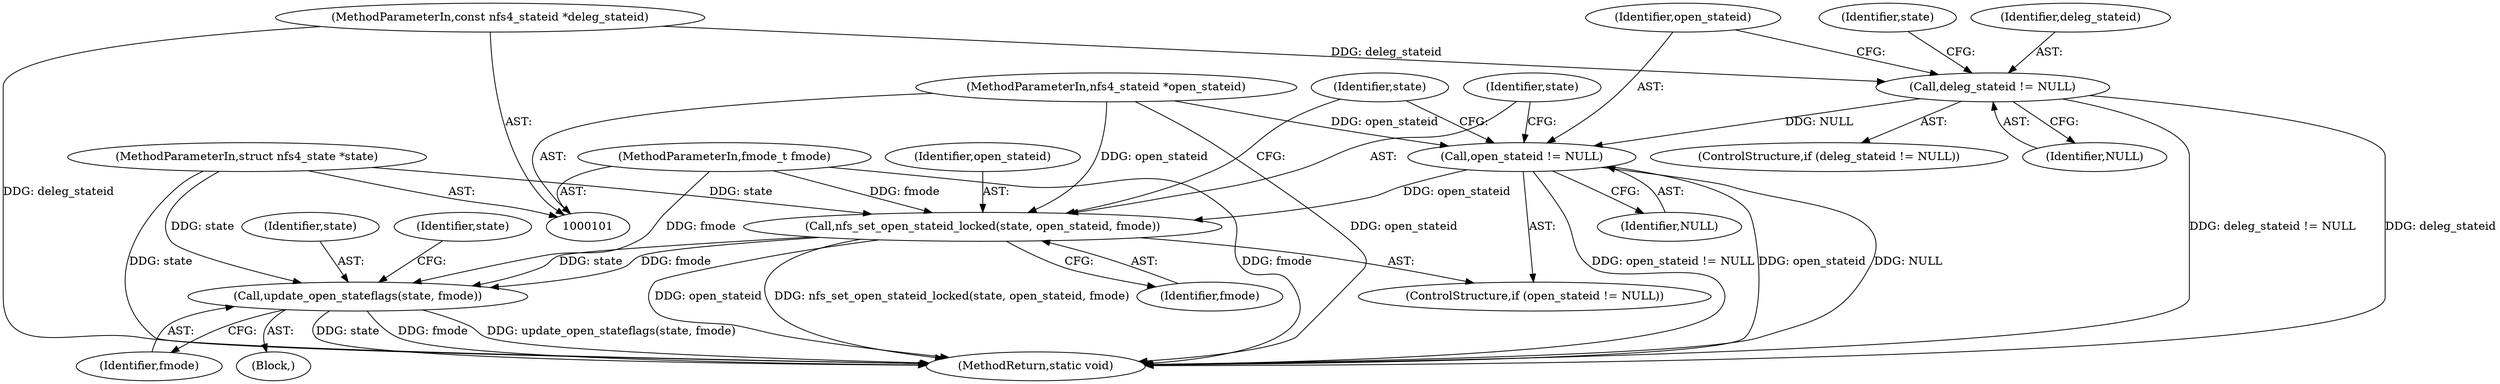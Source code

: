 digraph "0_linux_dc0b027dfadfcb8a5504f7d8052754bf8d501ab9_0@API" {
"1000142" [label="(Call,nfs_set_open_stateid_locked(state, open_stateid, fmode))"];
"1000102" [label="(MethodParameterIn,struct nfs4_state *state)"];
"1000139" [label="(Call,open_stateid != NULL)"];
"1000103" [label="(MethodParameterIn,nfs4_stateid *open_stateid)"];
"1000113" [label="(Call,deleg_stateid != NULL)"];
"1000104" [label="(MethodParameterIn,const nfs4_stateid *deleg_stateid)"];
"1000105" [label="(MethodParameterIn,fmode_t fmode)"];
"1000158" [label="(Call,update_open_stateflags(state, fmode))"];
"1000112" [label="(ControlStructure,if (deleg_stateid != NULL))"];
"1000158" [label="(Call,update_open_stateflags(state, fmode))"];
"1000144" [label="(Identifier,open_stateid)"];
"1000114" [label="(Identifier,deleg_stateid)"];
"1000159" [label="(Identifier,state)"];
"1000138" [label="(ControlStructure,if (open_stateid != NULL))"];
"1000142" [label="(Call,nfs_set_open_stateid_locked(state, open_stateid, fmode))"];
"1000105" [label="(MethodParameterIn,fmode_t fmode)"];
"1000113" [label="(Call,deleg_stateid != NULL)"];
"1000102" [label="(MethodParameterIn,struct nfs4_state *state)"];
"1000115" [label="(Identifier,NULL)"];
"1000140" [label="(Identifier,open_stateid)"];
"1000165" [label="(Identifier,state)"];
"1000141" [label="(Identifier,NULL)"];
"1000104" [label="(MethodParameterIn,const nfs4_stateid *deleg_stateid)"];
"1000120" [label="(Identifier,state)"];
"1000143" [label="(Identifier,state)"];
"1000139" [label="(Call,open_stateid != NULL)"];
"1000106" [label="(Block,)"];
"1000145" [label="(Identifier,fmode)"];
"1000160" [label="(Identifier,fmode)"];
"1000103" [label="(MethodParameterIn,nfs4_stateid *open_stateid)"];
"1000149" [label="(Identifier,state)"];
"1000168" [label="(MethodReturn,static void)"];
"1000142" -> "1000138"  [label="AST: "];
"1000142" -> "1000145"  [label="CFG: "];
"1000143" -> "1000142"  [label="AST: "];
"1000144" -> "1000142"  [label="AST: "];
"1000145" -> "1000142"  [label="AST: "];
"1000149" -> "1000142"  [label="CFG: "];
"1000142" -> "1000168"  [label="DDG: nfs_set_open_stateid_locked(state, open_stateid, fmode)"];
"1000142" -> "1000168"  [label="DDG: open_stateid"];
"1000102" -> "1000142"  [label="DDG: state"];
"1000139" -> "1000142"  [label="DDG: open_stateid"];
"1000103" -> "1000142"  [label="DDG: open_stateid"];
"1000105" -> "1000142"  [label="DDG: fmode"];
"1000142" -> "1000158"  [label="DDG: state"];
"1000142" -> "1000158"  [label="DDG: fmode"];
"1000102" -> "1000101"  [label="AST: "];
"1000102" -> "1000168"  [label="DDG: state"];
"1000102" -> "1000158"  [label="DDG: state"];
"1000139" -> "1000138"  [label="AST: "];
"1000139" -> "1000141"  [label="CFG: "];
"1000140" -> "1000139"  [label="AST: "];
"1000141" -> "1000139"  [label="AST: "];
"1000143" -> "1000139"  [label="CFG: "];
"1000149" -> "1000139"  [label="CFG: "];
"1000139" -> "1000168"  [label="DDG: open_stateid"];
"1000139" -> "1000168"  [label="DDG: NULL"];
"1000139" -> "1000168"  [label="DDG: open_stateid != NULL"];
"1000103" -> "1000139"  [label="DDG: open_stateid"];
"1000113" -> "1000139"  [label="DDG: NULL"];
"1000103" -> "1000101"  [label="AST: "];
"1000103" -> "1000168"  [label="DDG: open_stateid"];
"1000113" -> "1000112"  [label="AST: "];
"1000113" -> "1000115"  [label="CFG: "];
"1000114" -> "1000113"  [label="AST: "];
"1000115" -> "1000113"  [label="AST: "];
"1000120" -> "1000113"  [label="CFG: "];
"1000140" -> "1000113"  [label="CFG: "];
"1000113" -> "1000168"  [label="DDG: deleg_stateid != NULL"];
"1000113" -> "1000168"  [label="DDG: deleg_stateid"];
"1000104" -> "1000113"  [label="DDG: deleg_stateid"];
"1000104" -> "1000101"  [label="AST: "];
"1000104" -> "1000168"  [label="DDG: deleg_stateid"];
"1000105" -> "1000101"  [label="AST: "];
"1000105" -> "1000168"  [label="DDG: fmode"];
"1000105" -> "1000158"  [label="DDG: fmode"];
"1000158" -> "1000106"  [label="AST: "];
"1000158" -> "1000160"  [label="CFG: "];
"1000159" -> "1000158"  [label="AST: "];
"1000160" -> "1000158"  [label="AST: "];
"1000165" -> "1000158"  [label="CFG: "];
"1000158" -> "1000168"  [label="DDG: state"];
"1000158" -> "1000168"  [label="DDG: fmode"];
"1000158" -> "1000168"  [label="DDG: update_open_stateflags(state, fmode)"];
}
